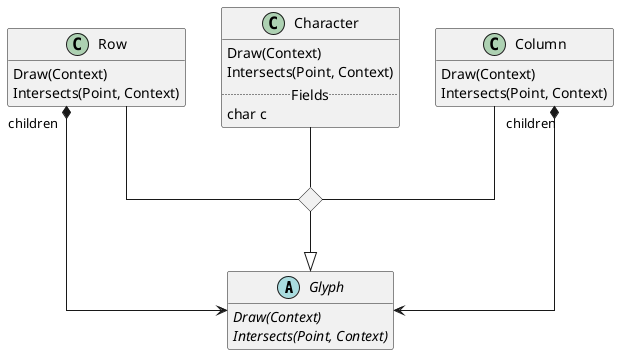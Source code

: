 @startuml
top to bottom direction

hide empty members
skinparam linetype ortho

abstract class Glyph {
  {abstract} Draw(Context)
  {abstract} Intersects(Point, Context)
}

diamond " " as C

class Row {
  Draw(Context)
  Intersects(Point, Context)
}

class Column {
  Draw(Context)
  Intersects(Point, Context)
}

class Character {
  Draw(Context)
  Intersects(Point, Context)
  ..Fields..
  char c
}

Row -- C
Character -- C
Column -- C
C --|> Glyph
Row "children" *--> Glyph
Column "children" *--> Glyph
@enduml
